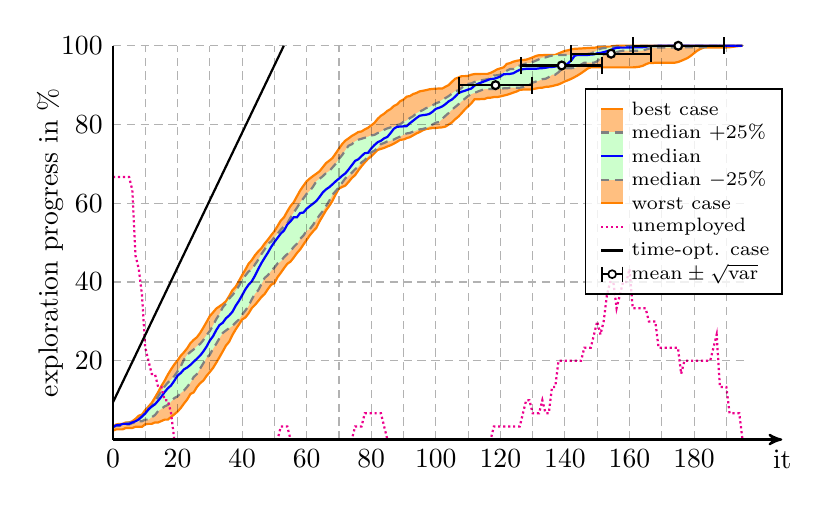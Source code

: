 \begin{tikzpicture}[thick]


% plot data, scaled to 8cm
\begin{scope}[yscale=0.05, xscale=0.041]
\draw[draw=orange, fill=orange!50] (0.00, 2.27) -- (1.00, 2.58) -- (2.00, 2.58) -- (3.00, 2.58) -- (4.00, 2.94) -- (5.00, 2.94) -- (6.00, 2.94) -- (7.00, 3.25) -- (8.00, 3.25) -- (9.00, 3.25) -- (10.00, 3.87) -- (11.00, 3.98) -- (12.00, 3.98) -- (13.00, 4.34) -- (14.00, 4.34) -- (15.00, 4.70) -- (16.00, 5.06) -- (17.00, 5.06) -- (18.00, 5.73) -- (19.00, 6.40) -- (20.00, 7.08) -- (21.00, 8.01) -- (22.00, 9.14) -- (23.00, 10.18) -- (24.00, 11.57) -- (25.00, 11.98) -- (26.00, 13.33) -- (27.00, 14.31) -- (28.00, 14.98) -- (29.00, 16.17) -- (30.00, 17.15) -- (31.00, 18.18) -- (32.00, 19.52) -- (33.00, 20.92) -- (34.00, 22.37) -- (35.00, 23.86) -- (36.00, 24.85) -- (37.00, 26.55) -- (38.00, 27.94) -- (39.00, 29.18) -- (40.00, 30.48) -- (41.00, 30.99) -- (42.00, 32.02) -- (43.00, 33.37) -- (44.00, 34.19) -- (45.00, 35.18) -- (46.00, 36.21) -- (47.00, 36.98) -- (48.00, 38.22) -- (49.00, 39.31) -- (50.00, 39.72) -- (51.00, 41.27) -- (52.00, 42.36) -- (53.00, 43.54) -- (54.00, 44.63) -- (55.00, 45.20) -- (56.00, 46.23) -- (57.00, 47.37) -- (58.00, 48.30) -- (59.00, 49.54) -- (60.00, 50.72) -- (61.00, 51.91) -- (62.00, 52.89) -- (63.00, 53.77) -- (64.00, 55.42) -- (65.00, 56.82) -- (66.00, 58.21) -- (67.00, 59.35) -- (68.00, 60.64) -- (69.00, 62.29) -- (70.00, 63.74) -- (71.00, 64.15) -- (72.00, 64.51) -- (73.00, 65.44) -- (74.00, 66.43) -- (75.00, 67.15) -- (76.00, 68.34) -- (77.00, 69.42) -- (78.00, 70.40) -- (79.00, 71.28) -- (80.00, 71.90) -- (81.00, 72.73) -- (82.00, 73.55) -- (83.00, 73.81) -- (84.00, 74.07) -- (85.00, 74.43) -- (86.00, 74.74) -- (87.00, 75.15) -- (88.00, 75.62) -- (89.00, 76.14) -- (90.00, 76.19) -- (91.00, 76.55) -- (92.00, 76.81) -- (93.00, 77.27) -- (94.00, 77.74) -- (95.00, 78.10) -- (96.00, 78.56) -- (97.00, 78.87) -- (98.00, 78.98) -- (99.00, 79.13) -- (100.00, 79.13) -- (101.00, 79.24) -- (102.00, 79.29) -- (103.00, 79.49) -- (104.00, 80.01) -- (105.00, 80.53) -- (106.00, 81.35) -- (107.00, 82.02) -- (108.00, 82.90) -- (109.00, 83.83) -- (110.00, 84.61) -- (111.00, 85.38) -- (112.00, 86.42) -- (113.00, 86.42) -- (114.00, 86.47) -- (115.00, 86.47) -- (116.00, 86.78) -- (117.00, 86.83) -- (118.00, 86.98) -- (119.00, 86.98) -- (120.00, 87.14) -- (121.00, 87.35) -- (122.00, 87.55) -- (123.00, 87.81) -- (124.00, 88.12) -- (125.00, 88.38) -- (126.00, 88.79) -- (127.00, 88.89) -- (128.00, 88.89) -- (129.00, 88.89) -- (130.00, 89.00) -- (131.00, 89.15) -- (132.00, 89.31) -- (133.00, 89.36) -- (134.00, 89.57) -- (135.00, 89.62) -- (136.00, 89.77) -- (137.00, 89.98) -- (138.00, 90.19) -- (139.00, 90.55) -- (140.00, 90.96) -- (141.00, 91.27) -- (142.00, 91.63) -- (143.00, 92.05) -- (144.00, 92.51) -- (145.00, 93.03) -- (146.00, 93.60) -- (147.00, 94.21) -- (148.00, 94.52) -- (149.00, 94.52) -- (150.00, 94.52) -- (151.00, 94.52) -- (152.00, 94.52) -- (153.00, 94.52) -- (154.00, 94.52) -- (155.00, 94.52) -- (156.00, 94.52) -- (157.00, 94.52) -- (158.00, 94.52) -- (159.00, 94.52) -- (160.00, 94.52) -- (161.00, 94.52) -- (162.00, 94.58) -- (163.00, 94.68) -- (164.00, 94.89) -- (165.00, 95.30) -- (166.00, 95.61) -- (167.00, 95.61) -- (168.00, 95.71) -- (169.00, 95.71) -- (170.00, 95.71) -- (171.00, 95.71) -- (172.00, 95.71) -- (173.00, 95.71) -- (174.00, 95.71) -- (175.00, 95.87) -- (176.00, 96.18) -- (177.00, 96.54) -- (178.00, 96.90) -- (179.00, 97.47) -- (180.00, 98.14) -- (181.00, 98.76) -- (182.00, 99.23) -- (183.00, 99.54) -- (184.00, 99.54) -- (185.00, 99.54) -- (186.00, 99.54) -- (187.00, 99.59) -- (188.00, 99.59) -- (189.00, 99.59) -- (190.00, 99.59) -- (191.00, 99.64) -- (192.00, 99.74) -- (193.00, 99.85) -- (194.00, 99.95) -- (195.00, 100.00) -- (195.00, 100.00) -- (194.00, 100.00) -- (193.00, 100.00) -- (192.00, 100.00) -- (191.00, 100.00) -- (190.00, 100.00) -- (189.00, 100.00) -- (188.00, 100.00) -- (187.00, 100.00) -- (186.00, 100.00) -- (185.00, 100.00) -- (184.00, 100.00) -- (183.00, 100.00) -- (182.00, 100.00) -- (181.00, 100.00) -- (180.00, 100.00) -- (179.00, 100.00) -- (178.00, 100.00) -- (177.00, 100.00) -- (176.00, 100.00) -- (175.00, 100.00) -- (174.00, 100.00) -- (173.00, 100.00) -- (172.00, 100.00) -- (171.00, 100.00) -- (170.00, 100.00) -- (169.00, 100.00) -- (168.00, 100.00) -- (167.00, 100.00) -- (166.00, 100.00) -- (165.00, 100.00) -- (164.00, 100.00) -- (163.00, 100.00) -- (162.00, 100.00) -- (161.00, 100.00) -- (160.00, 100.00) -- (159.00, 100.00) -- (158.00, 100.00) -- (157.00, 100.00) -- (156.00, 100.00) -- (155.00, 99.95) -- (154.00, 99.79) -- (153.00, 99.74) -- (152.00, 99.74) -- (151.00, 99.64) -- (150.00, 99.64) -- (149.00, 99.48) -- (148.00, 99.48) -- (147.00, 99.43) -- (146.00, 99.38) -- (145.00, 99.33) -- (144.00, 99.28) -- (143.00, 99.23) -- (142.00, 99.12) -- (141.00, 98.86) -- (140.00, 98.71) -- (139.00, 98.40) -- (138.00, 98.04) -- (137.00, 97.68) -- (136.00, 97.68) -- (135.00, 97.68) -- (134.00, 97.68) -- (133.00, 97.62) -- (132.00, 97.62) -- (131.00, 97.42) -- (130.00, 97.06) -- (129.00, 96.75) -- (128.00, 96.49) -- (127.00, 96.38) -- (126.00, 96.33) -- (125.00, 96.18) -- (124.00, 95.97) -- (123.00, 95.61) -- (122.00, 95.40) -- (121.00, 94.52) -- (120.00, 94.27) -- (119.00, 94.01) -- (118.00, 93.54) -- (117.00, 93.13) -- (116.00, 92.87) -- (115.00, 92.87) -- (114.00, 92.87) -- (113.00, 92.82) -- (112.00, 92.82) -- (111.00, 92.67) -- (110.00, 92.36) -- (109.00, 92.30) -- (108.00, 92.30) -- (107.00, 91.94) -- (106.00, 91.63) -- (105.00, 90.86) -- (104.00, 90.03) -- (103.00, 89.62) -- (102.00, 89.15) -- (101.00, 89.15) -- (100.00, 89.10) -- (99.00, 89.05) -- (98.00, 88.95) -- (97.00, 88.74) -- (96.00, 88.58) -- (95.00, 88.43) -- (94.00, 88.02) -- (93.00, 87.76) -- (92.00, 87.24) -- (91.00, 87.09) -- (90.00, 86.36) -- (89.00, 85.95) -- (88.00, 85.12) -- (87.00, 84.71) -- (86.00, 83.94) -- (85.00, 83.47) -- (84.00, 82.75) -- (83.00, 82.23) -- (82.00, 81.46) -- (81.00, 80.42) -- (80.00, 79.80) -- (79.00, 79.18) -- (78.00, 78.77) -- (77.00, 78.25) -- (76.00, 78.10) -- (75.00, 77.58) -- (74.00, 77.12) -- (73.00, 76.50) -- (72.00, 75.93) -- (71.00, 75.05) -- (70.00, 73.86) -- (69.00, 72.68) -- (68.00, 71.49) -- (67.00, 70.82) -- (66.00, 70.20) -- (65.00, 69.16) -- (64.00, 68.13) -- (63.00, 67.51) -- (62.00, 66.94) -- (61.00, 66.32) -- (60.00, 65.60) -- (59.00, 64.46) -- (58.00, 63.27) -- (57.00, 61.78) -- (56.00, 60.28) -- (55.00, 59.30) -- (54.00, 57.95) -- (53.00, 56.46) -- (52.00, 55.63) -- (51.00, 54.24) -- (50.00, 52.89) -- (49.00, 51.86) -- (48.00, 50.77) -- (47.00, 49.79) -- (46.00, 48.61) -- (45.00, 47.78) -- (44.00, 46.80) -- (43.00, 45.56) -- (42.00, 44.63) -- (41.00, 43.13) -- (40.00, 41.74) -- (39.00, 40.24) -- (38.00, 38.79) -- (37.00, 37.91) -- (36.00, 36.42) -- (35.00, 35.12) -- (34.00, 34.40) -- (33.00, 33.83) -- (32.00, 33.26) -- (31.00, 32.28) -- (30.00, 31.35) -- (29.00, 29.86) -- (28.00, 28.41) -- (27.00, 27.07) -- (26.00, 25.98) -- (25.00, 25.31) -- (24.00, 24.48) -- (23.00, 23.19) -- (22.00, 22.16) -- (21.00, 21.28) -- (20.00, 20.09) -- (19.00, 19.06) -- (18.00, 17.82) -- (17.00, 16.48) -- (16.00, 14.93) -- (15.00, 13.58) -- (14.00, 12.04) -- (13.00, 10.64) -- (12.00, 9.30) -- (11.00, 8.37) -- (10.00, 7.49) -- (9.00, 6.35) -- (8.00, 6.04) -- (7.00, 5.27) -- (6.00, 4.65) -- (5.00, 4.34) -- (4.00, 4.34) -- (3.00, 3.98) -- (2.00, 3.98) -- (1.00, 3.82) -- (0.00, 3.15);
\draw[gray, densely dashed, fill=green!20] (0.00, 3.15) -- (1.00, 3.46) -- (2.00, 3.46) -- (3.00, 3.62) -- (4.00, 3.82) -- (5.00, 3.82) -- (6.00, 4.18) -- (7.00, 4.34) -- (8.00, 4.65) -- (9.00, 4.65) -- (10.00, 5.06) -- (11.00, 5.06) -- (12.00, 5.68) -- (13.00, 6.20) -- (14.00, 7.23) -- (15.00, 7.80) -- (16.00, 8.42) -- (17.00, 8.78) -- (18.00, 9.61) -- (19.00, 10.54) -- (20.00, 10.95) -- (21.00, 11.83) -- (22.00, 12.45) -- (23.00, 13.38) -- (24.00, 14.46) -- (25.00, 15.86) -- (26.00, 16.63) -- (27.00, 18.03) -- (28.00, 19.37) -- (29.00, 20.82) -- (30.00, 21.54) -- (31.00, 23.04) -- (32.00, 24.33) -- (33.00, 25.72) -- (34.00, 27.07) -- (35.00, 27.69) -- (36.00, 28.31) -- (37.00, 28.87) -- (38.00, 29.70) -- (39.00, 30.48) -- (40.00, 31.71) -- (41.00, 32.75) -- (42.00, 33.94) -- (43.00, 35.59) -- (44.00, 37.04) -- (45.00, 37.91) -- (46.00, 39.51) -- (47.00, 41.06) -- (48.00, 41.74) -- (49.00, 42.87) -- (50.00, 43.65) -- (51.00, 44.73) -- (52.00, 45.25) -- (53.00, 46.33) -- (54.00, 47.11) -- (55.00, 47.88) -- (56.00, 48.92) -- (57.00, 49.74) -- (58.00, 50.98) -- (59.00, 51.81) -- (60.00, 53.05) -- (61.00, 53.46) -- (62.00, 54.55) -- (63.00, 55.84) -- (64.00, 56.97) -- (65.00, 58.01) -- (66.00, 59.30) -- (67.00, 60.64) -- (68.00, 62.19) -- (69.00, 63.12) -- (70.00, 64.05) -- (71.00, 65.24) -- (72.00, 66.37) -- (73.00, 67.05) -- (74.00, 67.77) -- (75.00, 68.65) -- (76.00, 69.32) -- (77.00, 70.40) -- (78.00, 70.97) -- (79.00, 71.95) -- (80.00, 72.93) -- (81.00, 73.35) -- (82.00, 74.07) -- (83.00, 75.05) -- (84.00, 75.31) -- (85.00, 75.72) -- (86.00, 75.88) -- (87.00, 76.19) -- (88.00, 76.60) -- (89.00, 76.96) -- (90.00, 77.43) -- (91.00, 77.74) -- (92.00, 77.89) -- (93.00, 78.20) -- (94.00, 78.51) -- (95.00, 78.77) -- (96.00, 78.87) -- (97.00, 79.13) -- (98.00, 79.55) -- (99.00, 80.01) -- (100.00, 80.48) -- (101.00, 80.63) -- (102.00, 81.46) -- (103.00, 82.23) -- (104.00, 82.95) -- (105.00, 83.78) -- (106.00, 84.45) -- (107.00, 85.12) -- (108.00, 85.90) -- (109.00, 86.57) -- (110.00, 87.24) -- (111.00, 87.76) -- (112.00, 88.02) -- (113.00, 88.38) -- (114.00, 88.69) -- (115.00, 89.00) -- (116.00, 89.05) -- (117.00, 89.05) -- (118.00, 89.05) -- (119.00, 89.05) -- (120.00, 89.05) -- (121.00, 89.20) -- (122.00, 89.20) -- (123.00, 89.36) -- (124.00, 89.36) -- (125.00, 89.36) -- (126.00, 89.36) -- (127.00, 89.51) -- (128.00, 89.93) -- (129.00, 90.08) -- (130.00, 90.65) -- (131.00, 90.91) -- (132.00, 91.17) -- (133.00, 91.53) -- (134.00, 91.63) -- (135.00, 92.05) -- (136.00, 92.67) -- (137.00, 92.67) -- (138.00, 93.29) -- (139.00, 94.11) -- (140.00, 94.32) -- (141.00, 94.32) -- (142.00, 94.32) -- (143.00, 94.37) -- (144.00, 94.68) -- (145.00, 95.25) -- (146.00, 95.71) -- (147.00, 95.71) -- (148.00, 95.71) -- (149.00, 95.71) -- (150.00, 96.07) -- (151.00, 97.00) -- (152.00, 97.83) -- (153.00, 97.83) -- (154.00, 98.04) -- (155.00, 98.09) -- (156.00, 98.40) -- (157.00, 98.61) -- (158.00, 98.76) -- (159.00, 98.76) -- (160.00, 98.76) -- (161.00, 98.76) -- (162.00, 98.76) -- (163.00, 98.76) -- (164.00, 98.81) -- (165.00, 99.02) -- (166.00, 99.28) -- (167.00, 99.54) -- (168.00, 99.54) -- (169.00, 99.54) -- (170.00, 99.54) -- (171.00, 99.54) -- (172.00, 99.54) -- (173.00, 99.54) -- (174.00, 99.54) -- (175.00, 99.54) -- (176.00, 99.64) -- (177.00, 99.64) -- (178.00, 99.64) -- (179.00, 99.64) -- (180.00, 99.64) -- (181.00, 99.64) -- (182.00, 99.64) -- (183.00, 99.64) -- (184.00, 99.74) -- (185.00, 99.85) -- (186.00, 99.95) -- (187.00, 99.95) -- (188.00, 100.00) -- (189.00, 100.00) -- (190.00, 100.00) -- (191.00, 100.00) -- (192.00, 100.00) -- (193.00, 100.00) -- (194.00, 100.00) -- (195.00, 100.00) -- (195.00, 100.00) -- (194.00, 100.00) -- (193.00, 100.00) -- (192.00, 100.00) -- (191.00, 100.00) -- (190.00, 100.00) -- (189.00, 100.00) -- (188.00, 100.00) -- (187.00, 100.00) -- (186.00, 100.00) -- (185.00, 100.00) -- (184.00, 100.00) -- (183.00, 100.00) -- (182.00, 100.00) -- (181.00, 100.00) -- (180.00, 100.00) -- (179.00, 100.00) -- (178.00, 100.00) -- (177.00, 100.00) -- (176.00, 100.00) -- (175.00, 100.00) -- (174.00, 100.00) -- (173.00, 100.00) -- (172.00, 100.00) -- (171.00, 100.00) -- (170.00, 100.00) -- (169.00, 100.00) -- (168.00, 100.00) -- (167.00, 100.00) -- (166.00, 100.00) -- (165.00, 100.00) -- (164.00, 100.00) -- (163.00, 100.00) -- (162.00, 100.00) -- (161.00, 100.00) -- (160.00, 99.90) -- (159.00, 99.85) -- (158.00, 99.79) -- (157.00, 99.69) -- (156.00, 99.64) -- (155.00, 99.64) -- (154.00, 99.59) -- (153.00, 99.48) -- (152.00, 99.43) -- (151.00, 99.28) -- (150.00, 98.92) -- (149.00, 98.40) -- (148.00, 98.04) -- (147.00, 97.93) -- (146.00, 97.78) -- (145.00, 97.78) -- (144.00, 97.78) -- (143.00, 97.68) -- (142.00, 97.68) -- (141.00, 97.68) -- (140.00, 97.68) -- (139.00, 97.68) -- (138.00, 97.68) -- (137.00, 97.62) -- (136.00, 97.52) -- (135.00, 97.31) -- (134.00, 97.06) -- (133.00, 97.00) -- (132.00, 96.59) -- (131.00, 96.23) -- (130.00, 95.87) -- (129.00, 95.51) -- (128.00, 95.51) -- (127.00, 95.25) -- (126.00, 94.99) -- (125.00, 94.73) -- (124.00, 94.11) -- (123.00, 94.11) -- (122.00, 93.70) -- (121.00, 93.13) -- (120.00, 92.67) -- (119.00, 92.51) -- (118.00, 92.46) -- (117.00, 91.79) -- (116.00, 91.53) -- (115.00, 91.37) -- (114.00, 91.22) -- (113.00, 91.17) -- (112.00, 90.81) -- (111.00, 90.44) -- (110.00, 90.34) -- (109.00, 89.93) -- (108.00, 89.31) -- (107.00, 88.69) -- (106.00, 88.48) -- (105.00, 87.86) -- (104.00, 87.24) -- (103.00, 86.73) -- (102.00, 86.31) -- (101.00, 85.69) -- (100.00, 85.38) -- (99.00, 84.87) -- (98.00, 84.40) -- (97.00, 84.19) -- (96.00, 83.68) -- (95.00, 83.32) -- (94.00, 82.85) -- (93.00, 82.13) -- (92.00, 81.66) -- (91.00, 81.04) -- (90.00, 80.68) -- (89.00, 80.11) -- (88.00, 79.86) -- (87.00, 79.39) -- (86.00, 79.29) -- (85.00, 79.03) -- (84.00, 78.67) -- (83.00, 78.20) -- (82.00, 77.84) -- (81.00, 77.38) -- (80.00, 77.22) -- (79.00, 76.91) -- (78.00, 76.65) -- (77.00, 76.39) -- (76.00, 76.14) -- (75.00, 75.72) -- (74.00, 75.00) -- (73.00, 74.64) -- (72.00, 73.50) -- (71.00, 72.26) -- (70.00, 71.28) -- (69.00, 70.04) -- (68.00, 69.11) -- (67.00, 68.18) -- (66.00, 67.67) -- (65.00, 66.89) -- (64.00, 66.22) -- (63.00, 65.60) -- (62.00, 64.26) -- (61.00, 63.17) -- (60.00, 62.40) -- (59.00, 61.26) -- (58.00, 60.18) -- (57.00, 58.88) -- (56.00, 57.64) -- (55.00, 56.35) -- (54.00, 54.91) -- (53.00, 54.13) -- (52.00, 53.31) -- (51.00, 52.27) -- (50.00, 51.39) -- (49.00, 50.26) -- (48.00, 49.79) -- (47.00, 48.30) -- (46.00, 47.11) -- (45.00, 45.66) -- (44.00, 44.47) -- (43.00, 43.18) -- (42.00, 42.67) -- (41.00, 41.63) -- (40.00, 40.50) -- (39.00, 39.00) -- (38.00, 37.71) -- (37.00, 36.67) -- (36.00, 35.80) -- (35.00, 34.50) -- (34.00, 33.57) -- (33.00, 31.87) -- (32.00, 30.58) -- (31.00, 28.93) -- (30.00, 27.58) -- (29.00, 26.50) -- (28.00, 25.26) -- (27.00, 24.28) -- (26.00, 23.71) -- (25.00, 22.88) -- (24.00, 22.26) -- (23.00, 21.54) -- (22.00, 20.30) -- (21.00, 18.60) -- (20.00, 17.30) -- (19.00, 16.12) -- (18.00, 15.19) -- (17.00, 14.46) -- (16.00, 13.48) -- (15.00, 12.29) -- (14.00, 10.95) -- (13.00, 9.56) -- (12.00, 8.47) -- (11.00, 7.85) -- (10.00, 6.82) -- (9.00, 5.94) -- (8.00, 5.27) -- (7.00, 4.75) -- (6.00, 4.34) -- (5.00, 4.34) -- (4.00, 4.13) -- (3.00, 3.98) -- (2.00, 3.82) -- (1.00, 3.62) -- (0.00, 3.15);
\draw[blue] (0.00, 3.15) -- (1.00, 3.62) -- (2.00, 3.62) -- (3.00, 3.98) -- (4.00, 3.98) -- (5.00, 3.98) -- (6.00, 4.34) -- (7.00, 4.65) -- (8.00, 5.11) -- (9.00, 5.84) -- (10.00, 6.61) -- (11.00, 7.64) -- (12.00, 8.37) -- (13.00, 8.94) -- (14.00, 9.87) -- (15.00, 10.90) -- (16.00, 12.04) -- (17.00, 13.02) -- (18.00, 13.74) -- (19.00, 14.93) -- (20.00, 16.22) -- (21.00, 16.89) -- (22.00, 17.82) -- (23.00, 18.29) -- (24.00, 18.96) -- (25.00, 19.78) -- (26.00, 20.51) -- (27.00, 21.33) -- (28.00, 22.37) -- (29.00, 23.61) -- (30.00, 25.15) -- (31.00, 26.24) -- (32.00, 27.79) -- (33.00, 29.08) -- (34.00, 29.65) -- (35.00, 30.79) -- (36.00, 31.51) -- (37.00, 32.44) -- (38.00, 33.94) -- (39.00, 35.18) -- (40.00, 36.62) -- (41.00, 38.12) -- (42.00, 39.31) -- (43.00, 40.19) -- (44.00, 41.63) -- (45.00, 43.29) -- (46.00, 44.83) -- (47.00, 46.18) -- (48.00, 47.47) -- (49.00, 48.92) -- (50.00, 50.15) -- (51.00, 51.24) -- (52.00, 52.32) -- (53.00, 53.10) -- (54.00, 54.60) -- (55.00, 55.42) -- (56.00, 56.46) -- (57.00, 56.46) -- (58.00, 57.54) -- (59.00, 57.64) -- (60.00, 58.63) -- (61.00, 59.30) -- (62.00, 59.92) -- (63.00, 60.59) -- (64.00, 61.62) -- (65.00, 62.76) -- (66.00, 63.53) -- (67.00, 64.10) -- (68.00, 64.82) -- (69.00, 65.60) -- (70.00, 66.27) -- (71.00, 66.99) -- (72.00, 67.61) -- (73.00, 68.60) -- (74.00, 69.68) -- (75.00, 70.76) -- (76.00, 71.18) -- (77.00, 72.00) -- (78.00, 72.73) -- (79.00, 72.83) -- (80.00, 73.92) -- (81.00, 74.79) -- (82.00, 75.52) -- (83.00, 75.88) -- (84.00, 76.50) -- (85.00, 76.86) -- (86.00, 77.84) -- (87.00, 78.93) -- (88.00, 79.44) -- (89.00, 79.49) -- (90.00, 79.55) -- (91.00, 79.60) -- (92.00, 80.37) -- (93.00, 80.99) -- (94.00, 81.66) -- (95.00, 82.23) -- (96.00, 82.39) -- (97.00, 82.49) -- (98.00, 82.70) -- (99.00, 83.26) -- (100.00, 83.99) -- (101.00, 84.25) -- (102.00, 84.61) -- (103.00, 85.18) -- (104.00, 85.90) -- (105.00, 86.36) -- (106.00, 87.09) -- (107.00, 87.96) -- (108.00, 88.33) -- (109.00, 88.58) -- (110.00, 88.89) -- (111.00, 89.15) -- (112.00, 89.88) -- (113.00, 90.34) -- (114.00, 90.65) -- (115.00, 90.96) -- (116.00, 91.27) -- (117.00, 91.58) -- (118.00, 91.63) -- (119.00, 91.89) -- (120.00, 92.20) -- (121.00, 92.77) -- (122.00, 92.82) -- (123.00, 92.87) -- (124.00, 93.03) -- (125.00, 93.49) -- (126.00, 93.90) -- (127.00, 94.06) -- (128.00, 94.16) -- (129.00, 94.16) -- (130.00, 94.16) -- (131.00, 94.16) -- (132.00, 94.27) -- (133.00, 94.32) -- (134.00, 94.42) -- (135.00, 94.58) -- (136.00, 94.63) -- (137.00, 94.73) -- (138.00, 94.89) -- (139.00, 94.89) -- (140.00, 94.99) -- (141.00, 95.56) -- (142.00, 96.33) -- (143.00, 97.47) -- (144.00, 97.68) -- (145.00, 97.68) -- (146.00, 97.68) -- (147.00, 97.68) -- (148.00, 97.78) -- (149.00, 97.83) -- (150.00, 98.09) -- (151.00, 98.19) -- (152.00, 98.40) -- (153.00, 98.61) -- (154.00, 98.81) -- (155.00, 99.23) -- (156.00, 99.48) -- (157.00, 99.54) -- (158.00, 99.54) -- (159.00, 99.54) -- (160.00, 99.59) -- (161.00, 99.59) -- (162.00, 99.64) -- (163.00, 99.64) -- (164.00, 99.64) -- (165.00, 99.74) -- (166.00, 99.95) -- (167.00, 99.95) -- (168.00, 99.95) -- (169.00, 100.00) -- (170.00, 100.00) -- (171.00, 100.00) -- (172.00, 100.00) -- (173.00, 100.00) -- (174.00, 100.00) -- (175.00, 100.00) -- (176.00, 100.00) -- (177.00, 100.00) -- (178.00, 100.00) -- (179.00, 100.00) -- (180.00, 100.00) -- (181.00, 100.00) -- (182.00, 100.00) -- (183.00, 100.00) -- (184.00, 100.00) -- (185.00, 100.00) -- (186.00, 100.00) -- (187.00, 100.00) -- (188.00, 100.00) -- (189.00, 100.00) -- (190.00, 100.00) -- (191.00, 100.00) -- (192.00, 100.00) -- (193.00, 100.00) -- (194.00, 100.00) -- (195.00, 100.00);
\draw[densely dotted, magenta] (0.00, 66.67) -- (1.00, 66.67) -- (2.00, 66.67) -- (3.00, 66.67) -- (4.00, 66.67) -- (5.00, 66.67) -- (6.00, 63.33) -- (7.00, 46.67) -- (8.00, 43.33) -- (9.00, 36.67) -- (10.00, 23.33) -- (11.00, 20.00) -- (12.00, 16.67) -- (13.00, 16.67) -- (14.00, 13.33) -- (15.00, 13.33) -- (16.00, 10.00) -- (17.00, 10.00) -- (18.00, 6.67) -- (19.00, 0.00) -- (20.00, 0.00) -- (21.00, 0.00) -- (22.00, 0.00) -- (23.00, 0.00) -- (24.00, 0.00) -- (25.00, 0.00) -- (26.00, 0.00) -- (27.00, 0.00) -- (28.00, 0.00) -- (29.00, 0.00) -- (30.00, 0.00) -- (31.00, 0.00) -- (32.00, 0.00) -- (33.00, 0.00) -- (34.00, 0.00) -- (35.00, 0.00) -- (36.00, 0.00) -- (37.00, 0.00) -- (38.00, 0.00) -- (39.00, 0.00) -- (40.00, 0.00) -- (41.00, 0.00) -- (42.00, 0.00) -- (43.00, 0.00) -- (44.00, 0.00) -- (45.00, 0.00) -- (46.00, 0.00) -- (47.00, 0.00) -- (48.00, 0.00) -- (49.00, 0.00) -- (50.00, 0.00) -- (51.00, 0.00) -- (52.00, 3.33) -- (53.00, 3.33) -- (54.00, 3.33) -- (55.00, 0.00) -- (56.00, 0.00) -- (57.00, 0.00) -- (58.00, 0.00) -- (59.00, 0.00) -- (60.00, 0.00) -- (61.00, 0.00) -- (62.00, 0.00) -- (63.00, 0.00) -- (64.00, 0.00) -- (65.00, 0.00) -- (66.00, 0.00) -- (67.00, 0.00) -- (68.00, 0.00) -- (69.00, 0.00) -- (70.00, 0.00) -- (71.00, 0.00) -- (72.00, 0.00) -- (73.00, 0.00) -- (74.00, 0.00) -- (75.00, 3.33) -- (76.00, 3.33) -- (77.00, 3.33) -- (78.00, 6.67) -- (79.00, 6.67) -- (80.00, 6.67) -- (81.00, 6.67) -- (82.00, 6.67) -- (83.00, 6.67) -- (84.00, 3.33) -- (85.00, 0.00) -- (86.00, 0.00) -- (87.00, 0.00) -- (88.00, 0.00) -- (89.00, 0.00) -- (90.00, 0.00) -- (91.00, 0.00) -- (92.00, 0.00) -- (93.00, 0.00) -- (94.00, 0.00) -- (95.00, 0.00) -- (96.00, 0.00) -- (97.00, 0.00) -- (98.00, 0.00) -- (99.00, 0.00) -- (100.00, 0.00) -- (101.00, 0.00) -- (102.00, 0.00) -- (103.00, 0.00) -- (104.00, 0.00) -- (105.00, 0.00) -- (106.00, 0.00) -- (107.00, 0.00) -- (108.00, 0.00) -- (109.00, 0.00) -- (110.00, 0.00) -- (111.00, 0.00) -- (112.00, 0.00) -- (113.00, 0.00) -- (114.00, 0.00) -- (115.00, 0.00) -- (116.00, 0.00) -- (117.00, 0.00) -- (118.00, 3.33) -- (119.00, 3.33) -- (120.00, 3.33) -- (121.00, 3.33) -- (122.00, 3.33) -- (123.00, 3.33) -- (124.00, 3.33) -- (125.00, 3.33) -- (126.00, 3.33) -- (127.00, 6.67) -- (128.00, 10.00) -- (129.00, 10.00) -- (130.00, 6.67) -- (131.00, 6.67) -- (132.00, 6.67) -- (133.00, 10.00) -- (134.00, 6.67) -- (135.00, 6.67) -- (136.00, 13.33) -- (137.00, 13.33) -- (138.00, 20.00) -- (139.00, 20.00) -- (140.00, 20.00) -- (141.00, 20.00) -- (142.00, 20.00) -- (143.00, 20.00) -- (144.00, 20.00) -- (145.00, 20.00) -- (146.00, 23.33) -- (147.00, 23.33) -- (148.00, 23.33) -- (149.00, 26.67) -- (150.00, 30.00) -- (151.00, 26.67) -- (152.00, 30.00) -- (153.00, 36.67) -- (154.00, 40.00) -- (155.00, 40.00) -- (156.00, 33.33) -- (157.00, 36.67) -- (158.00, 40.00) -- (159.00, 40.00) -- (160.00, 43.33) -- (161.00, 33.33) -- (162.00, 33.33) -- (163.00, 33.33) -- (164.00, 33.33) -- (165.00, 33.33) -- (166.00, 30.00) -- (167.00, 30.00) -- (168.00, 30.00) -- (169.00, 23.33) -- (170.00, 23.33) -- (171.00, 23.33) -- (172.00, 23.33) -- (173.00, 23.33) -- (174.00, 23.33) -- (175.00, 23.33) -- (176.00, 16.67) -- (177.00, 20.00) -- (178.00, 20.00) -- (179.00, 20.00) -- (180.00, 20.00) -- (181.00, 20.00) -- (182.00, 20.00) -- (183.00, 20.00) -- (184.00, 20.00) -- (185.00, 20.00) -- (186.00, 23.33) -- (187.00, 26.67) -- (188.00, 13.33) -- (189.00, 13.33) -- (190.00, 13.33) -- (191.00, 6.67) -- (192.00, 6.67) -- (193.00, 6.67) -- (194.00, 6.67) -- (195.00, 0.00);
\draw[black] (0.00, 9.45) -- (52.91, 100.00);
\draw[densely dashed, thin, black, ystep=20, xstep=10, opacity=0.3] (0, 0) grid (196, 100);
% axis lables
\node[below] at (0, 0) {0};
\node[below] at (20, 0) {20};
\node[below] at (40, 0) {40};
\node[below] at (60, 0) {60};
\node[below] at (80, 0) {80};
\node[below] at (100, 0) {100};
\node[below] at (120, 0) {120};
\node[below] at (140, 0) {140};
\node[below] at (160, 0) {160};
\node[below] at (180, 0) {180};
\draw[|-|] (106.741, 90) -- (130.259, 90);
\node[draw, circle, fill=white, inner sep=0mm, minimum size=1mm] at (118.5, 90) {};
% 90: 118.5  +-  11.759
\draw[|-|] (126.116, 95) -- (151.884, 95);
\node[draw, circle, fill=white, inner sep=0mm, minimum size=1mm] at (139, 95) {};
% 95: 139  +-  12.884
\draw[|-|] (141.519, 98) -- (167.081, 98);
\node[draw, circle, fill=white, inner sep=0mm, minimum size=1mm] at (154.3, 98) {};
% 98: 154.3  +-  12.781
\draw[|-|] (160.705, 100) -- (189.495, 100);
\node[draw, circle, fill=white, inner sep=0mm, minimum size=1mm] at (175.1, 100) {};
% 100: 175.1  +-  14.395
\end{scope}


% axes lables
\begin{scope}[yscale=0.05]
\draw (0.00, 0.00) -- (0.00, 100.00);
\node[left] at (0, 20) {20};
\node[left] at (0, 40) {40};
\node[left] at (0, 60) {60};
\node[left] at (0, 80) {80};
\node[left] at (0, 100) {100};
\node[rotate=90] at (-0.8, 50) {exploration progress in \%};
\draw[->, >=stealth'] (0.00, 0.00) -- (8.50, 0.00);
\node[below] at (8.5, 0) {it};
\end{scope}


% legend
\begin{scope}[xshift=6cm, yshift=2.5cm]
\draw[semithick, fill=white, fill opacity=0.8] (0, -0.65) rectangle +(2.5, 2.6);
\scriptsize
\draw[semithick,|-|] (0.2, -.4) -- +(0.28, 0) node[right, black] {$\text{mean} \pm \sqrt{\text{var}}$};
\node[semithick,draw, circle, fill=white, inner sep=0mm, minimum size=1mm] at (0.34, -0.4) {};
\draw (0.2, -.1) -- +(0.28, 0) node[right, black] {time-opt. case};
\draw[magenta, densely dotted] (0.2, 0.2) -- +(0.28, 0) node[right, black] {unemployed};
\fill[orange!50] (0.2, 0.5) rectangle +(0.28, 1.2);
\fill[green!20] (0.2, 0.8) rectangle +(0.28, 0.6);
\draw[orange] (0.2, 1.7) -- +(0.28, 0) node[right, black] {best case};
\draw[gray, densely dashed] (0.2, 1.4) -- +(0.28, 0) node[right, black] {median $+25\%$};
\draw[blue] (0.2, 1.1) -- +(0.28, 0) node[right, black] {median};
\draw[gray, densely dashed] (0.2, 0.8) -- +(0.28, 0) node[right, black] {median $-25\%$};
\draw[orange] (0.2, 0.5) -- +(0.28, 0) node[right, black] {worst case};
\end{scope}
\end{tikzpicture}

